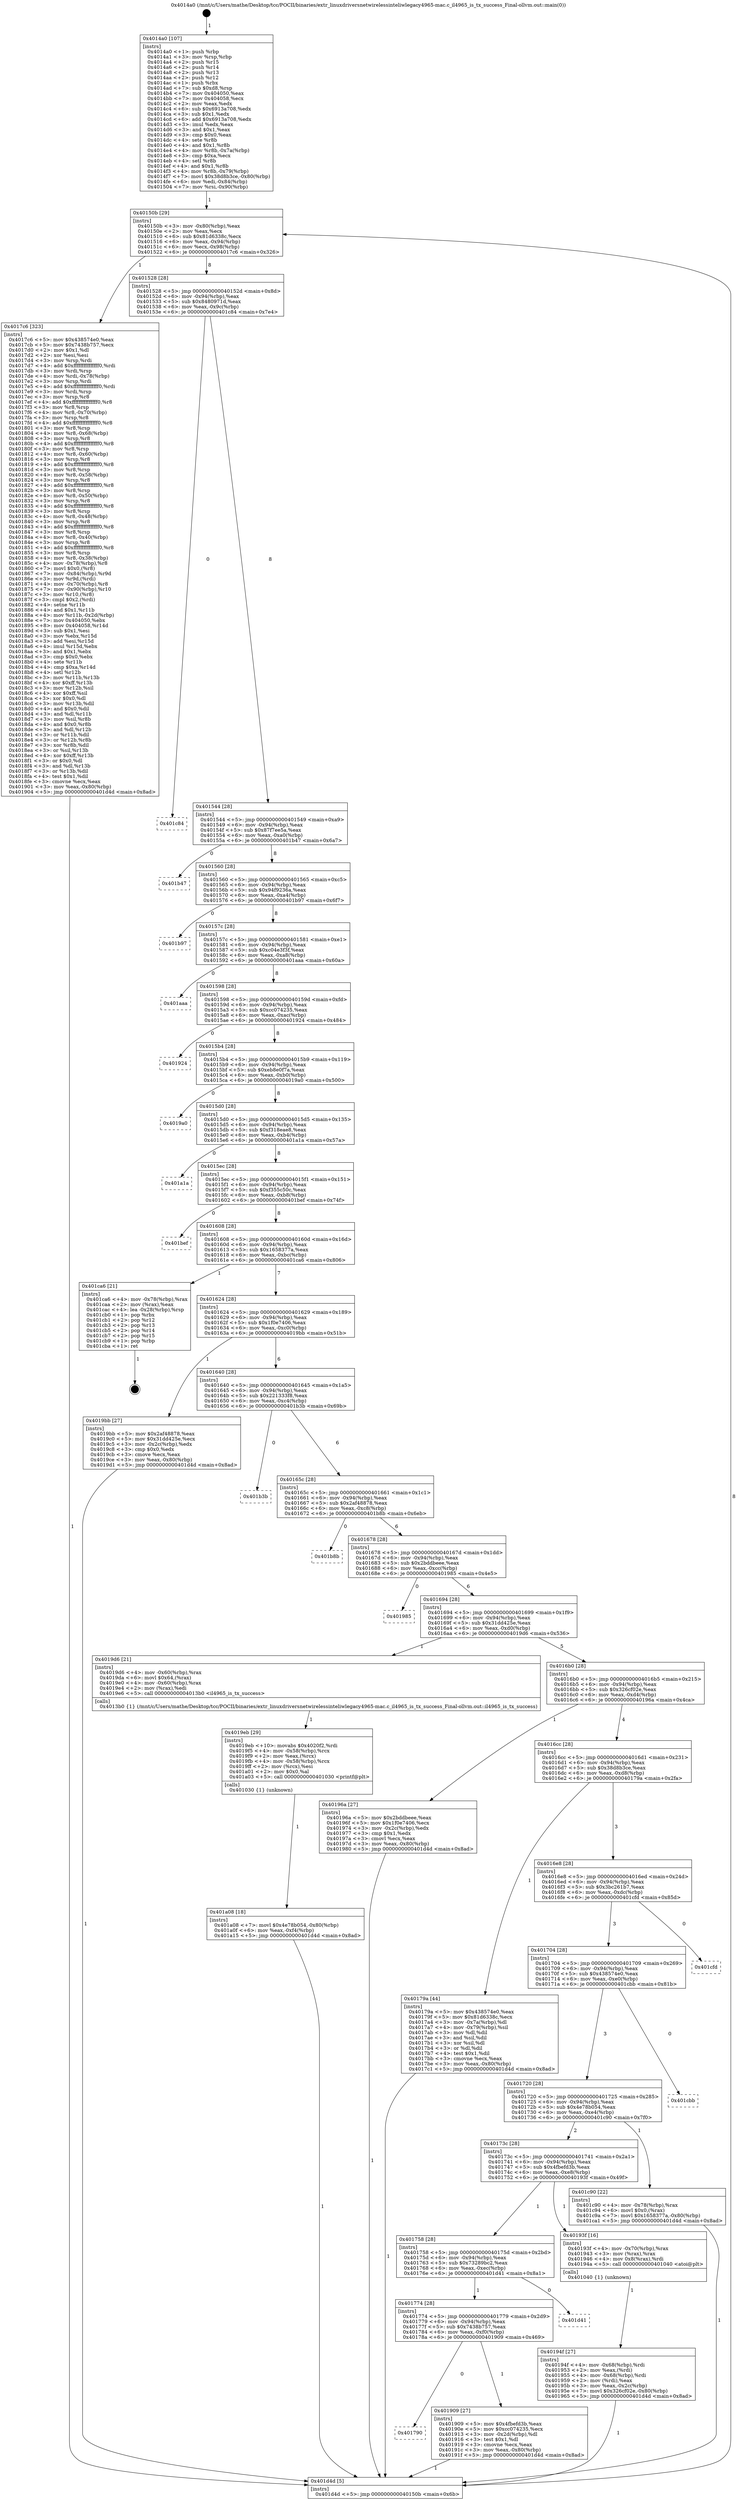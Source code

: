 digraph "0x4014a0" {
  label = "0x4014a0 (/mnt/c/Users/mathe/Desktop/tcc/POCII/binaries/extr_linuxdriversnetwirelessinteliwlegacy4965-mac.c_il4965_is_tx_success_Final-ollvm.out::main(0))"
  labelloc = "t"
  node[shape=record]

  Entry [label="",width=0.3,height=0.3,shape=circle,fillcolor=black,style=filled]
  "0x40150b" [label="{
     0x40150b [29]\l
     | [instrs]\l
     &nbsp;&nbsp;0x40150b \<+3\>: mov -0x80(%rbp),%eax\l
     &nbsp;&nbsp;0x40150e \<+2\>: mov %eax,%ecx\l
     &nbsp;&nbsp;0x401510 \<+6\>: sub $0x81d6338c,%ecx\l
     &nbsp;&nbsp;0x401516 \<+6\>: mov %eax,-0x94(%rbp)\l
     &nbsp;&nbsp;0x40151c \<+6\>: mov %ecx,-0x98(%rbp)\l
     &nbsp;&nbsp;0x401522 \<+6\>: je 00000000004017c6 \<main+0x326\>\l
  }"]
  "0x4017c6" [label="{
     0x4017c6 [323]\l
     | [instrs]\l
     &nbsp;&nbsp;0x4017c6 \<+5\>: mov $0x438574e0,%eax\l
     &nbsp;&nbsp;0x4017cb \<+5\>: mov $0x7438b757,%ecx\l
     &nbsp;&nbsp;0x4017d0 \<+2\>: mov $0x1,%dl\l
     &nbsp;&nbsp;0x4017d2 \<+2\>: xor %esi,%esi\l
     &nbsp;&nbsp;0x4017d4 \<+3\>: mov %rsp,%rdi\l
     &nbsp;&nbsp;0x4017d7 \<+4\>: add $0xfffffffffffffff0,%rdi\l
     &nbsp;&nbsp;0x4017db \<+3\>: mov %rdi,%rsp\l
     &nbsp;&nbsp;0x4017de \<+4\>: mov %rdi,-0x78(%rbp)\l
     &nbsp;&nbsp;0x4017e2 \<+3\>: mov %rsp,%rdi\l
     &nbsp;&nbsp;0x4017e5 \<+4\>: add $0xfffffffffffffff0,%rdi\l
     &nbsp;&nbsp;0x4017e9 \<+3\>: mov %rdi,%rsp\l
     &nbsp;&nbsp;0x4017ec \<+3\>: mov %rsp,%r8\l
     &nbsp;&nbsp;0x4017ef \<+4\>: add $0xfffffffffffffff0,%r8\l
     &nbsp;&nbsp;0x4017f3 \<+3\>: mov %r8,%rsp\l
     &nbsp;&nbsp;0x4017f6 \<+4\>: mov %r8,-0x70(%rbp)\l
     &nbsp;&nbsp;0x4017fa \<+3\>: mov %rsp,%r8\l
     &nbsp;&nbsp;0x4017fd \<+4\>: add $0xfffffffffffffff0,%r8\l
     &nbsp;&nbsp;0x401801 \<+3\>: mov %r8,%rsp\l
     &nbsp;&nbsp;0x401804 \<+4\>: mov %r8,-0x68(%rbp)\l
     &nbsp;&nbsp;0x401808 \<+3\>: mov %rsp,%r8\l
     &nbsp;&nbsp;0x40180b \<+4\>: add $0xfffffffffffffff0,%r8\l
     &nbsp;&nbsp;0x40180f \<+3\>: mov %r8,%rsp\l
     &nbsp;&nbsp;0x401812 \<+4\>: mov %r8,-0x60(%rbp)\l
     &nbsp;&nbsp;0x401816 \<+3\>: mov %rsp,%r8\l
     &nbsp;&nbsp;0x401819 \<+4\>: add $0xfffffffffffffff0,%r8\l
     &nbsp;&nbsp;0x40181d \<+3\>: mov %r8,%rsp\l
     &nbsp;&nbsp;0x401820 \<+4\>: mov %r8,-0x58(%rbp)\l
     &nbsp;&nbsp;0x401824 \<+3\>: mov %rsp,%r8\l
     &nbsp;&nbsp;0x401827 \<+4\>: add $0xfffffffffffffff0,%r8\l
     &nbsp;&nbsp;0x40182b \<+3\>: mov %r8,%rsp\l
     &nbsp;&nbsp;0x40182e \<+4\>: mov %r8,-0x50(%rbp)\l
     &nbsp;&nbsp;0x401832 \<+3\>: mov %rsp,%r8\l
     &nbsp;&nbsp;0x401835 \<+4\>: add $0xfffffffffffffff0,%r8\l
     &nbsp;&nbsp;0x401839 \<+3\>: mov %r8,%rsp\l
     &nbsp;&nbsp;0x40183c \<+4\>: mov %r8,-0x48(%rbp)\l
     &nbsp;&nbsp;0x401840 \<+3\>: mov %rsp,%r8\l
     &nbsp;&nbsp;0x401843 \<+4\>: add $0xfffffffffffffff0,%r8\l
     &nbsp;&nbsp;0x401847 \<+3\>: mov %r8,%rsp\l
     &nbsp;&nbsp;0x40184a \<+4\>: mov %r8,-0x40(%rbp)\l
     &nbsp;&nbsp;0x40184e \<+3\>: mov %rsp,%r8\l
     &nbsp;&nbsp;0x401851 \<+4\>: add $0xfffffffffffffff0,%r8\l
     &nbsp;&nbsp;0x401855 \<+3\>: mov %r8,%rsp\l
     &nbsp;&nbsp;0x401858 \<+4\>: mov %r8,-0x38(%rbp)\l
     &nbsp;&nbsp;0x40185c \<+4\>: mov -0x78(%rbp),%r8\l
     &nbsp;&nbsp;0x401860 \<+7\>: movl $0x0,(%r8)\l
     &nbsp;&nbsp;0x401867 \<+7\>: mov -0x84(%rbp),%r9d\l
     &nbsp;&nbsp;0x40186e \<+3\>: mov %r9d,(%rdi)\l
     &nbsp;&nbsp;0x401871 \<+4\>: mov -0x70(%rbp),%r8\l
     &nbsp;&nbsp;0x401875 \<+7\>: mov -0x90(%rbp),%r10\l
     &nbsp;&nbsp;0x40187c \<+3\>: mov %r10,(%r8)\l
     &nbsp;&nbsp;0x40187f \<+3\>: cmpl $0x2,(%rdi)\l
     &nbsp;&nbsp;0x401882 \<+4\>: setne %r11b\l
     &nbsp;&nbsp;0x401886 \<+4\>: and $0x1,%r11b\l
     &nbsp;&nbsp;0x40188a \<+4\>: mov %r11b,-0x2d(%rbp)\l
     &nbsp;&nbsp;0x40188e \<+7\>: mov 0x404050,%ebx\l
     &nbsp;&nbsp;0x401895 \<+8\>: mov 0x404058,%r14d\l
     &nbsp;&nbsp;0x40189d \<+3\>: sub $0x1,%esi\l
     &nbsp;&nbsp;0x4018a0 \<+3\>: mov %ebx,%r15d\l
     &nbsp;&nbsp;0x4018a3 \<+3\>: add %esi,%r15d\l
     &nbsp;&nbsp;0x4018a6 \<+4\>: imul %r15d,%ebx\l
     &nbsp;&nbsp;0x4018aa \<+3\>: and $0x1,%ebx\l
     &nbsp;&nbsp;0x4018ad \<+3\>: cmp $0x0,%ebx\l
     &nbsp;&nbsp;0x4018b0 \<+4\>: sete %r11b\l
     &nbsp;&nbsp;0x4018b4 \<+4\>: cmp $0xa,%r14d\l
     &nbsp;&nbsp;0x4018b8 \<+4\>: setl %r12b\l
     &nbsp;&nbsp;0x4018bc \<+3\>: mov %r11b,%r13b\l
     &nbsp;&nbsp;0x4018bf \<+4\>: xor $0xff,%r13b\l
     &nbsp;&nbsp;0x4018c3 \<+3\>: mov %r12b,%sil\l
     &nbsp;&nbsp;0x4018c6 \<+4\>: xor $0xff,%sil\l
     &nbsp;&nbsp;0x4018ca \<+3\>: xor $0x0,%dl\l
     &nbsp;&nbsp;0x4018cd \<+3\>: mov %r13b,%dil\l
     &nbsp;&nbsp;0x4018d0 \<+4\>: and $0x0,%dil\l
     &nbsp;&nbsp;0x4018d4 \<+3\>: and %dl,%r11b\l
     &nbsp;&nbsp;0x4018d7 \<+3\>: mov %sil,%r8b\l
     &nbsp;&nbsp;0x4018da \<+4\>: and $0x0,%r8b\l
     &nbsp;&nbsp;0x4018de \<+3\>: and %dl,%r12b\l
     &nbsp;&nbsp;0x4018e1 \<+3\>: or %r11b,%dil\l
     &nbsp;&nbsp;0x4018e4 \<+3\>: or %r12b,%r8b\l
     &nbsp;&nbsp;0x4018e7 \<+3\>: xor %r8b,%dil\l
     &nbsp;&nbsp;0x4018ea \<+3\>: or %sil,%r13b\l
     &nbsp;&nbsp;0x4018ed \<+4\>: xor $0xff,%r13b\l
     &nbsp;&nbsp;0x4018f1 \<+3\>: or $0x0,%dl\l
     &nbsp;&nbsp;0x4018f4 \<+3\>: and %dl,%r13b\l
     &nbsp;&nbsp;0x4018f7 \<+3\>: or %r13b,%dil\l
     &nbsp;&nbsp;0x4018fa \<+4\>: test $0x1,%dil\l
     &nbsp;&nbsp;0x4018fe \<+3\>: cmovne %ecx,%eax\l
     &nbsp;&nbsp;0x401901 \<+3\>: mov %eax,-0x80(%rbp)\l
     &nbsp;&nbsp;0x401904 \<+5\>: jmp 0000000000401d4d \<main+0x8ad\>\l
  }"]
  "0x401528" [label="{
     0x401528 [28]\l
     | [instrs]\l
     &nbsp;&nbsp;0x401528 \<+5\>: jmp 000000000040152d \<main+0x8d\>\l
     &nbsp;&nbsp;0x40152d \<+6\>: mov -0x94(%rbp),%eax\l
     &nbsp;&nbsp;0x401533 \<+5\>: sub $0x8480971d,%eax\l
     &nbsp;&nbsp;0x401538 \<+6\>: mov %eax,-0x9c(%rbp)\l
     &nbsp;&nbsp;0x40153e \<+6\>: je 0000000000401c84 \<main+0x7e4\>\l
  }"]
  Exit [label="",width=0.3,height=0.3,shape=circle,fillcolor=black,style=filled,peripheries=2]
  "0x401c84" [label="{
     0x401c84\l
  }", style=dashed]
  "0x401544" [label="{
     0x401544 [28]\l
     | [instrs]\l
     &nbsp;&nbsp;0x401544 \<+5\>: jmp 0000000000401549 \<main+0xa9\>\l
     &nbsp;&nbsp;0x401549 \<+6\>: mov -0x94(%rbp),%eax\l
     &nbsp;&nbsp;0x40154f \<+5\>: sub $0x87f7ee5a,%eax\l
     &nbsp;&nbsp;0x401554 \<+6\>: mov %eax,-0xa0(%rbp)\l
     &nbsp;&nbsp;0x40155a \<+6\>: je 0000000000401b47 \<main+0x6a7\>\l
  }"]
  "0x401a08" [label="{
     0x401a08 [18]\l
     | [instrs]\l
     &nbsp;&nbsp;0x401a08 \<+7\>: movl $0x4e78b054,-0x80(%rbp)\l
     &nbsp;&nbsp;0x401a0f \<+6\>: mov %eax,-0xf4(%rbp)\l
     &nbsp;&nbsp;0x401a15 \<+5\>: jmp 0000000000401d4d \<main+0x8ad\>\l
  }"]
  "0x401b47" [label="{
     0x401b47\l
  }", style=dashed]
  "0x401560" [label="{
     0x401560 [28]\l
     | [instrs]\l
     &nbsp;&nbsp;0x401560 \<+5\>: jmp 0000000000401565 \<main+0xc5\>\l
     &nbsp;&nbsp;0x401565 \<+6\>: mov -0x94(%rbp),%eax\l
     &nbsp;&nbsp;0x40156b \<+5\>: sub $0x94f9236a,%eax\l
     &nbsp;&nbsp;0x401570 \<+6\>: mov %eax,-0xa4(%rbp)\l
     &nbsp;&nbsp;0x401576 \<+6\>: je 0000000000401b97 \<main+0x6f7\>\l
  }"]
  "0x4019eb" [label="{
     0x4019eb [29]\l
     | [instrs]\l
     &nbsp;&nbsp;0x4019eb \<+10\>: movabs $0x4020f2,%rdi\l
     &nbsp;&nbsp;0x4019f5 \<+4\>: mov -0x58(%rbp),%rcx\l
     &nbsp;&nbsp;0x4019f9 \<+2\>: mov %eax,(%rcx)\l
     &nbsp;&nbsp;0x4019fb \<+4\>: mov -0x58(%rbp),%rcx\l
     &nbsp;&nbsp;0x4019ff \<+2\>: mov (%rcx),%esi\l
     &nbsp;&nbsp;0x401a01 \<+2\>: mov $0x0,%al\l
     &nbsp;&nbsp;0x401a03 \<+5\>: call 0000000000401030 \<printf@plt\>\l
     | [calls]\l
     &nbsp;&nbsp;0x401030 \{1\} (unknown)\l
  }"]
  "0x401b97" [label="{
     0x401b97\l
  }", style=dashed]
  "0x40157c" [label="{
     0x40157c [28]\l
     | [instrs]\l
     &nbsp;&nbsp;0x40157c \<+5\>: jmp 0000000000401581 \<main+0xe1\>\l
     &nbsp;&nbsp;0x401581 \<+6\>: mov -0x94(%rbp),%eax\l
     &nbsp;&nbsp;0x401587 \<+5\>: sub $0xc04e3f3f,%eax\l
     &nbsp;&nbsp;0x40158c \<+6\>: mov %eax,-0xa8(%rbp)\l
     &nbsp;&nbsp;0x401592 \<+6\>: je 0000000000401aaa \<main+0x60a\>\l
  }"]
  "0x40194f" [label="{
     0x40194f [27]\l
     | [instrs]\l
     &nbsp;&nbsp;0x40194f \<+4\>: mov -0x68(%rbp),%rdi\l
     &nbsp;&nbsp;0x401953 \<+2\>: mov %eax,(%rdi)\l
     &nbsp;&nbsp;0x401955 \<+4\>: mov -0x68(%rbp),%rdi\l
     &nbsp;&nbsp;0x401959 \<+2\>: mov (%rdi),%eax\l
     &nbsp;&nbsp;0x40195b \<+3\>: mov %eax,-0x2c(%rbp)\l
     &nbsp;&nbsp;0x40195e \<+7\>: movl $0x326cf02e,-0x80(%rbp)\l
     &nbsp;&nbsp;0x401965 \<+5\>: jmp 0000000000401d4d \<main+0x8ad\>\l
  }"]
  "0x401aaa" [label="{
     0x401aaa\l
  }", style=dashed]
  "0x401598" [label="{
     0x401598 [28]\l
     | [instrs]\l
     &nbsp;&nbsp;0x401598 \<+5\>: jmp 000000000040159d \<main+0xfd\>\l
     &nbsp;&nbsp;0x40159d \<+6\>: mov -0x94(%rbp),%eax\l
     &nbsp;&nbsp;0x4015a3 \<+5\>: sub $0xcc074235,%eax\l
     &nbsp;&nbsp;0x4015a8 \<+6\>: mov %eax,-0xac(%rbp)\l
     &nbsp;&nbsp;0x4015ae \<+6\>: je 0000000000401924 \<main+0x484\>\l
  }"]
  "0x401790" [label="{
     0x401790\l
  }", style=dashed]
  "0x401924" [label="{
     0x401924\l
  }", style=dashed]
  "0x4015b4" [label="{
     0x4015b4 [28]\l
     | [instrs]\l
     &nbsp;&nbsp;0x4015b4 \<+5\>: jmp 00000000004015b9 \<main+0x119\>\l
     &nbsp;&nbsp;0x4015b9 \<+6\>: mov -0x94(%rbp),%eax\l
     &nbsp;&nbsp;0x4015bf \<+5\>: sub $0xeb8e0f7a,%eax\l
     &nbsp;&nbsp;0x4015c4 \<+6\>: mov %eax,-0xb0(%rbp)\l
     &nbsp;&nbsp;0x4015ca \<+6\>: je 00000000004019a0 \<main+0x500\>\l
  }"]
  "0x401909" [label="{
     0x401909 [27]\l
     | [instrs]\l
     &nbsp;&nbsp;0x401909 \<+5\>: mov $0x4fbefd3b,%eax\l
     &nbsp;&nbsp;0x40190e \<+5\>: mov $0xcc074235,%ecx\l
     &nbsp;&nbsp;0x401913 \<+3\>: mov -0x2d(%rbp),%dl\l
     &nbsp;&nbsp;0x401916 \<+3\>: test $0x1,%dl\l
     &nbsp;&nbsp;0x401919 \<+3\>: cmovne %ecx,%eax\l
     &nbsp;&nbsp;0x40191c \<+3\>: mov %eax,-0x80(%rbp)\l
     &nbsp;&nbsp;0x40191f \<+5\>: jmp 0000000000401d4d \<main+0x8ad\>\l
  }"]
  "0x4019a0" [label="{
     0x4019a0\l
  }", style=dashed]
  "0x4015d0" [label="{
     0x4015d0 [28]\l
     | [instrs]\l
     &nbsp;&nbsp;0x4015d0 \<+5\>: jmp 00000000004015d5 \<main+0x135\>\l
     &nbsp;&nbsp;0x4015d5 \<+6\>: mov -0x94(%rbp),%eax\l
     &nbsp;&nbsp;0x4015db \<+5\>: sub $0xf318eae8,%eax\l
     &nbsp;&nbsp;0x4015e0 \<+6\>: mov %eax,-0xb4(%rbp)\l
     &nbsp;&nbsp;0x4015e6 \<+6\>: je 0000000000401a1a \<main+0x57a\>\l
  }"]
  "0x401774" [label="{
     0x401774 [28]\l
     | [instrs]\l
     &nbsp;&nbsp;0x401774 \<+5\>: jmp 0000000000401779 \<main+0x2d9\>\l
     &nbsp;&nbsp;0x401779 \<+6\>: mov -0x94(%rbp),%eax\l
     &nbsp;&nbsp;0x40177f \<+5\>: sub $0x7438b757,%eax\l
     &nbsp;&nbsp;0x401784 \<+6\>: mov %eax,-0xf0(%rbp)\l
     &nbsp;&nbsp;0x40178a \<+6\>: je 0000000000401909 \<main+0x469\>\l
  }"]
  "0x401a1a" [label="{
     0x401a1a\l
  }", style=dashed]
  "0x4015ec" [label="{
     0x4015ec [28]\l
     | [instrs]\l
     &nbsp;&nbsp;0x4015ec \<+5\>: jmp 00000000004015f1 \<main+0x151\>\l
     &nbsp;&nbsp;0x4015f1 \<+6\>: mov -0x94(%rbp),%eax\l
     &nbsp;&nbsp;0x4015f7 \<+5\>: sub $0xf355c50c,%eax\l
     &nbsp;&nbsp;0x4015fc \<+6\>: mov %eax,-0xb8(%rbp)\l
     &nbsp;&nbsp;0x401602 \<+6\>: je 0000000000401bef \<main+0x74f\>\l
  }"]
  "0x401d41" [label="{
     0x401d41\l
  }", style=dashed]
  "0x401bef" [label="{
     0x401bef\l
  }", style=dashed]
  "0x401608" [label="{
     0x401608 [28]\l
     | [instrs]\l
     &nbsp;&nbsp;0x401608 \<+5\>: jmp 000000000040160d \<main+0x16d\>\l
     &nbsp;&nbsp;0x40160d \<+6\>: mov -0x94(%rbp),%eax\l
     &nbsp;&nbsp;0x401613 \<+5\>: sub $0x1658377a,%eax\l
     &nbsp;&nbsp;0x401618 \<+6\>: mov %eax,-0xbc(%rbp)\l
     &nbsp;&nbsp;0x40161e \<+6\>: je 0000000000401ca6 \<main+0x806\>\l
  }"]
  "0x401758" [label="{
     0x401758 [28]\l
     | [instrs]\l
     &nbsp;&nbsp;0x401758 \<+5\>: jmp 000000000040175d \<main+0x2bd\>\l
     &nbsp;&nbsp;0x40175d \<+6\>: mov -0x94(%rbp),%eax\l
     &nbsp;&nbsp;0x401763 \<+5\>: sub $0x73289bc2,%eax\l
     &nbsp;&nbsp;0x401768 \<+6\>: mov %eax,-0xec(%rbp)\l
     &nbsp;&nbsp;0x40176e \<+6\>: je 0000000000401d41 \<main+0x8a1\>\l
  }"]
  "0x401ca6" [label="{
     0x401ca6 [21]\l
     | [instrs]\l
     &nbsp;&nbsp;0x401ca6 \<+4\>: mov -0x78(%rbp),%rax\l
     &nbsp;&nbsp;0x401caa \<+2\>: mov (%rax),%eax\l
     &nbsp;&nbsp;0x401cac \<+4\>: lea -0x28(%rbp),%rsp\l
     &nbsp;&nbsp;0x401cb0 \<+1\>: pop %rbx\l
     &nbsp;&nbsp;0x401cb1 \<+2\>: pop %r12\l
     &nbsp;&nbsp;0x401cb3 \<+2\>: pop %r13\l
     &nbsp;&nbsp;0x401cb5 \<+2\>: pop %r14\l
     &nbsp;&nbsp;0x401cb7 \<+2\>: pop %r15\l
     &nbsp;&nbsp;0x401cb9 \<+1\>: pop %rbp\l
     &nbsp;&nbsp;0x401cba \<+1\>: ret\l
  }"]
  "0x401624" [label="{
     0x401624 [28]\l
     | [instrs]\l
     &nbsp;&nbsp;0x401624 \<+5\>: jmp 0000000000401629 \<main+0x189\>\l
     &nbsp;&nbsp;0x401629 \<+6\>: mov -0x94(%rbp),%eax\l
     &nbsp;&nbsp;0x40162f \<+5\>: sub $0x1f0e7406,%eax\l
     &nbsp;&nbsp;0x401634 \<+6\>: mov %eax,-0xc0(%rbp)\l
     &nbsp;&nbsp;0x40163a \<+6\>: je 00000000004019bb \<main+0x51b\>\l
  }"]
  "0x40193f" [label="{
     0x40193f [16]\l
     | [instrs]\l
     &nbsp;&nbsp;0x40193f \<+4\>: mov -0x70(%rbp),%rax\l
     &nbsp;&nbsp;0x401943 \<+3\>: mov (%rax),%rax\l
     &nbsp;&nbsp;0x401946 \<+4\>: mov 0x8(%rax),%rdi\l
     &nbsp;&nbsp;0x40194a \<+5\>: call 0000000000401040 \<atoi@plt\>\l
     | [calls]\l
     &nbsp;&nbsp;0x401040 \{1\} (unknown)\l
  }"]
  "0x4019bb" [label="{
     0x4019bb [27]\l
     | [instrs]\l
     &nbsp;&nbsp;0x4019bb \<+5\>: mov $0x2af48878,%eax\l
     &nbsp;&nbsp;0x4019c0 \<+5\>: mov $0x31dd425e,%ecx\l
     &nbsp;&nbsp;0x4019c5 \<+3\>: mov -0x2c(%rbp),%edx\l
     &nbsp;&nbsp;0x4019c8 \<+3\>: cmp $0x0,%edx\l
     &nbsp;&nbsp;0x4019cb \<+3\>: cmove %ecx,%eax\l
     &nbsp;&nbsp;0x4019ce \<+3\>: mov %eax,-0x80(%rbp)\l
     &nbsp;&nbsp;0x4019d1 \<+5\>: jmp 0000000000401d4d \<main+0x8ad\>\l
  }"]
  "0x401640" [label="{
     0x401640 [28]\l
     | [instrs]\l
     &nbsp;&nbsp;0x401640 \<+5\>: jmp 0000000000401645 \<main+0x1a5\>\l
     &nbsp;&nbsp;0x401645 \<+6\>: mov -0x94(%rbp),%eax\l
     &nbsp;&nbsp;0x40164b \<+5\>: sub $0x221333f8,%eax\l
     &nbsp;&nbsp;0x401650 \<+6\>: mov %eax,-0xc4(%rbp)\l
     &nbsp;&nbsp;0x401656 \<+6\>: je 0000000000401b3b \<main+0x69b\>\l
  }"]
  "0x40173c" [label="{
     0x40173c [28]\l
     | [instrs]\l
     &nbsp;&nbsp;0x40173c \<+5\>: jmp 0000000000401741 \<main+0x2a1\>\l
     &nbsp;&nbsp;0x401741 \<+6\>: mov -0x94(%rbp),%eax\l
     &nbsp;&nbsp;0x401747 \<+5\>: sub $0x4fbefd3b,%eax\l
     &nbsp;&nbsp;0x40174c \<+6\>: mov %eax,-0xe8(%rbp)\l
     &nbsp;&nbsp;0x401752 \<+6\>: je 000000000040193f \<main+0x49f\>\l
  }"]
  "0x401b3b" [label="{
     0x401b3b\l
  }", style=dashed]
  "0x40165c" [label="{
     0x40165c [28]\l
     | [instrs]\l
     &nbsp;&nbsp;0x40165c \<+5\>: jmp 0000000000401661 \<main+0x1c1\>\l
     &nbsp;&nbsp;0x401661 \<+6\>: mov -0x94(%rbp),%eax\l
     &nbsp;&nbsp;0x401667 \<+5\>: sub $0x2af48878,%eax\l
     &nbsp;&nbsp;0x40166c \<+6\>: mov %eax,-0xc8(%rbp)\l
     &nbsp;&nbsp;0x401672 \<+6\>: je 0000000000401b8b \<main+0x6eb\>\l
  }"]
  "0x401c90" [label="{
     0x401c90 [22]\l
     | [instrs]\l
     &nbsp;&nbsp;0x401c90 \<+4\>: mov -0x78(%rbp),%rax\l
     &nbsp;&nbsp;0x401c94 \<+6\>: movl $0x0,(%rax)\l
     &nbsp;&nbsp;0x401c9a \<+7\>: movl $0x1658377a,-0x80(%rbp)\l
     &nbsp;&nbsp;0x401ca1 \<+5\>: jmp 0000000000401d4d \<main+0x8ad\>\l
  }"]
  "0x401b8b" [label="{
     0x401b8b\l
  }", style=dashed]
  "0x401678" [label="{
     0x401678 [28]\l
     | [instrs]\l
     &nbsp;&nbsp;0x401678 \<+5\>: jmp 000000000040167d \<main+0x1dd\>\l
     &nbsp;&nbsp;0x40167d \<+6\>: mov -0x94(%rbp),%eax\l
     &nbsp;&nbsp;0x401683 \<+5\>: sub $0x2bddbeee,%eax\l
     &nbsp;&nbsp;0x401688 \<+6\>: mov %eax,-0xcc(%rbp)\l
     &nbsp;&nbsp;0x40168e \<+6\>: je 0000000000401985 \<main+0x4e5\>\l
  }"]
  "0x401720" [label="{
     0x401720 [28]\l
     | [instrs]\l
     &nbsp;&nbsp;0x401720 \<+5\>: jmp 0000000000401725 \<main+0x285\>\l
     &nbsp;&nbsp;0x401725 \<+6\>: mov -0x94(%rbp),%eax\l
     &nbsp;&nbsp;0x40172b \<+5\>: sub $0x4e78b054,%eax\l
     &nbsp;&nbsp;0x401730 \<+6\>: mov %eax,-0xe4(%rbp)\l
     &nbsp;&nbsp;0x401736 \<+6\>: je 0000000000401c90 \<main+0x7f0\>\l
  }"]
  "0x401985" [label="{
     0x401985\l
  }", style=dashed]
  "0x401694" [label="{
     0x401694 [28]\l
     | [instrs]\l
     &nbsp;&nbsp;0x401694 \<+5\>: jmp 0000000000401699 \<main+0x1f9\>\l
     &nbsp;&nbsp;0x401699 \<+6\>: mov -0x94(%rbp),%eax\l
     &nbsp;&nbsp;0x40169f \<+5\>: sub $0x31dd425e,%eax\l
     &nbsp;&nbsp;0x4016a4 \<+6\>: mov %eax,-0xd0(%rbp)\l
     &nbsp;&nbsp;0x4016aa \<+6\>: je 00000000004019d6 \<main+0x536\>\l
  }"]
  "0x401cbb" [label="{
     0x401cbb\l
  }", style=dashed]
  "0x4019d6" [label="{
     0x4019d6 [21]\l
     | [instrs]\l
     &nbsp;&nbsp;0x4019d6 \<+4\>: mov -0x60(%rbp),%rax\l
     &nbsp;&nbsp;0x4019da \<+6\>: movl $0x64,(%rax)\l
     &nbsp;&nbsp;0x4019e0 \<+4\>: mov -0x60(%rbp),%rax\l
     &nbsp;&nbsp;0x4019e4 \<+2\>: mov (%rax),%edi\l
     &nbsp;&nbsp;0x4019e6 \<+5\>: call 00000000004013b0 \<il4965_is_tx_success\>\l
     | [calls]\l
     &nbsp;&nbsp;0x4013b0 \{1\} (/mnt/c/Users/mathe/Desktop/tcc/POCII/binaries/extr_linuxdriversnetwirelessinteliwlegacy4965-mac.c_il4965_is_tx_success_Final-ollvm.out::il4965_is_tx_success)\l
  }"]
  "0x4016b0" [label="{
     0x4016b0 [28]\l
     | [instrs]\l
     &nbsp;&nbsp;0x4016b0 \<+5\>: jmp 00000000004016b5 \<main+0x215\>\l
     &nbsp;&nbsp;0x4016b5 \<+6\>: mov -0x94(%rbp),%eax\l
     &nbsp;&nbsp;0x4016bb \<+5\>: sub $0x326cf02e,%eax\l
     &nbsp;&nbsp;0x4016c0 \<+6\>: mov %eax,-0xd4(%rbp)\l
     &nbsp;&nbsp;0x4016c6 \<+6\>: je 000000000040196a \<main+0x4ca\>\l
  }"]
  "0x401704" [label="{
     0x401704 [28]\l
     | [instrs]\l
     &nbsp;&nbsp;0x401704 \<+5\>: jmp 0000000000401709 \<main+0x269\>\l
     &nbsp;&nbsp;0x401709 \<+6\>: mov -0x94(%rbp),%eax\l
     &nbsp;&nbsp;0x40170f \<+5\>: sub $0x438574e0,%eax\l
     &nbsp;&nbsp;0x401714 \<+6\>: mov %eax,-0xe0(%rbp)\l
     &nbsp;&nbsp;0x40171a \<+6\>: je 0000000000401cbb \<main+0x81b\>\l
  }"]
  "0x40196a" [label="{
     0x40196a [27]\l
     | [instrs]\l
     &nbsp;&nbsp;0x40196a \<+5\>: mov $0x2bddbeee,%eax\l
     &nbsp;&nbsp;0x40196f \<+5\>: mov $0x1f0e7406,%ecx\l
     &nbsp;&nbsp;0x401974 \<+3\>: mov -0x2c(%rbp),%edx\l
     &nbsp;&nbsp;0x401977 \<+3\>: cmp $0x1,%edx\l
     &nbsp;&nbsp;0x40197a \<+3\>: cmovl %ecx,%eax\l
     &nbsp;&nbsp;0x40197d \<+3\>: mov %eax,-0x80(%rbp)\l
     &nbsp;&nbsp;0x401980 \<+5\>: jmp 0000000000401d4d \<main+0x8ad\>\l
  }"]
  "0x4016cc" [label="{
     0x4016cc [28]\l
     | [instrs]\l
     &nbsp;&nbsp;0x4016cc \<+5\>: jmp 00000000004016d1 \<main+0x231\>\l
     &nbsp;&nbsp;0x4016d1 \<+6\>: mov -0x94(%rbp),%eax\l
     &nbsp;&nbsp;0x4016d7 \<+5\>: sub $0x38d8b3ce,%eax\l
     &nbsp;&nbsp;0x4016dc \<+6\>: mov %eax,-0xd8(%rbp)\l
     &nbsp;&nbsp;0x4016e2 \<+6\>: je 000000000040179a \<main+0x2fa\>\l
  }"]
  "0x401cfd" [label="{
     0x401cfd\l
  }", style=dashed]
  "0x40179a" [label="{
     0x40179a [44]\l
     | [instrs]\l
     &nbsp;&nbsp;0x40179a \<+5\>: mov $0x438574e0,%eax\l
     &nbsp;&nbsp;0x40179f \<+5\>: mov $0x81d6338c,%ecx\l
     &nbsp;&nbsp;0x4017a4 \<+3\>: mov -0x7a(%rbp),%dl\l
     &nbsp;&nbsp;0x4017a7 \<+4\>: mov -0x79(%rbp),%sil\l
     &nbsp;&nbsp;0x4017ab \<+3\>: mov %dl,%dil\l
     &nbsp;&nbsp;0x4017ae \<+3\>: and %sil,%dil\l
     &nbsp;&nbsp;0x4017b1 \<+3\>: xor %sil,%dl\l
     &nbsp;&nbsp;0x4017b4 \<+3\>: or %dl,%dil\l
     &nbsp;&nbsp;0x4017b7 \<+4\>: test $0x1,%dil\l
     &nbsp;&nbsp;0x4017bb \<+3\>: cmovne %ecx,%eax\l
     &nbsp;&nbsp;0x4017be \<+3\>: mov %eax,-0x80(%rbp)\l
     &nbsp;&nbsp;0x4017c1 \<+5\>: jmp 0000000000401d4d \<main+0x8ad\>\l
  }"]
  "0x4016e8" [label="{
     0x4016e8 [28]\l
     | [instrs]\l
     &nbsp;&nbsp;0x4016e8 \<+5\>: jmp 00000000004016ed \<main+0x24d\>\l
     &nbsp;&nbsp;0x4016ed \<+6\>: mov -0x94(%rbp),%eax\l
     &nbsp;&nbsp;0x4016f3 \<+5\>: sub $0x3bc261b7,%eax\l
     &nbsp;&nbsp;0x4016f8 \<+6\>: mov %eax,-0xdc(%rbp)\l
     &nbsp;&nbsp;0x4016fe \<+6\>: je 0000000000401cfd \<main+0x85d\>\l
  }"]
  "0x401d4d" [label="{
     0x401d4d [5]\l
     | [instrs]\l
     &nbsp;&nbsp;0x401d4d \<+5\>: jmp 000000000040150b \<main+0x6b\>\l
  }"]
  "0x4014a0" [label="{
     0x4014a0 [107]\l
     | [instrs]\l
     &nbsp;&nbsp;0x4014a0 \<+1\>: push %rbp\l
     &nbsp;&nbsp;0x4014a1 \<+3\>: mov %rsp,%rbp\l
     &nbsp;&nbsp;0x4014a4 \<+2\>: push %r15\l
     &nbsp;&nbsp;0x4014a6 \<+2\>: push %r14\l
     &nbsp;&nbsp;0x4014a8 \<+2\>: push %r13\l
     &nbsp;&nbsp;0x4014aa \<+2\>: push %r12\l
     &nbsp;&nbsp;0x4014ac \<+1\>: push %rbx\l
     &nbsp;&nbsp;0x4014ad \<+7\>: sub $0xd8,%rsp\l
     &nbsp;&nbsp;0x4014b4 \<+7\>: mov 0x404050,%eax\l
     &nbsp;&nbsp;0x4014bb \<+7\>: mov 0x404058,%ecx\l
     &nbsp;&nbsp;0x4014c2 \<+2\>: mov %eax,%edx\l
     &nbsp;&nbsp;0x4014c4 \<+6\>: sub $0x6913a708,%edx\l
     &nbsp;&nbsp;0x4014ca \<+3\>: sub $0x1,%edx\l
     &nbsp;&nbsp;0x4014cd \<+6\>: add $0x6913a708,%edx\l
     &nbsp;&nbsp;0x4014d3 \<+3\>: imul %edx,%eax\l
     &nbsp;&nbsp;0x4014d6 \<+3\>: and $0x1,%eax\l
     &nbsp;&nbsp;0x4014d9 \<+3\>: cmp $0x0,%eax\l
     &nbsp;&nbsp;0x4014dc \<+4\>: sete %r8b\l
     &nbsp;&nbsp;0x4014e0 \<+4\>: and $0x1,%r8b\l
     &nbsp;&nbsp;0x4014e4 \<+4\>: mov %r8b,-0x7a(%rbp)\l
     &nbsp;&nbsp;0x4014e8 \<+3\>: cmp $0xa,%ecx\l
     &nbsp;&nbsp;0x4014eb \<+4\>: setl %r8b\l
     &nbsp;&nbsp;0x4014ef \<+4\>: and $0x1,%r8b\l
     &nbsp;&nbsp;0x4014f3 \<+4\>: mov %r8b,-0x79(%rbp)\l
     &nbsp;&nbsp;0x4014f7 \<+7\>: movl $0x38d8b3ce,-0x80(%rbp)\l
     &nbsp;&nbsp;0x4014fe \<+6\>: mov %edi,-0x84(%rbp)\l
     &nbsp;&nbsp;0x401504 \<+7\>: mov %rsi,-0x90(%rbp)\l
  }"]
  Entry -> "0x4014a0" [label=" 1"]
  "0x40150b" -> "0x4017c6" [label=" 1"]
  "0x40150b" -> "0x401528" [label=" 8"]
  "0x401ca6" -> Exit [label=" 1"]
  "0x401528" -> "0x401c84" [label=" 0"]
  "0x401528" -> "0x401544" [label=" 8"]
  "0x401c90" -> "0x401d4d" [label=" 1"]
  "0x401544" -> "0x401b47" [label=" 0"]
  "0x401544" -> "0x401560" [label=" 8"]
  "0x401a08" -> "0x401d4d" [label=" 1"]
  "0x401560" -> "0x401b97" [label=" 0"]
  "0x401560" -> "0x40157c" [label=" 8"]
  "0x4019eb" -> "0x401a08" [label=" 1"]
  "0x40157c" -> "0x401aaa" [label=" 0"]
  "0x40157c" -> "0x401598" [label=" 8"]
  "0x4019d6" -> "0x4019eb" [label=" 1"]
  "0x401598" -> "0x401924" [label=" 0"]
  "0x401598" -> "0x4015b4" [label=" 8"]
  "0x4019bb" -> "0x401d4d" [label=" 1"]
  "0x4015b4" -> "0x4019a0" [label=" 0"]
  "0x4015b4" -> "0x4015d0" [label=" 8"]
  "0x40196a" -> "0x401d4d" [label=" 1"]
  "0x4015d0" -> "0x401a1a" [label=" 0"]
  "0x4015d0" -> "0x4015ec" [label=" 8"]
  "0x40193f" -> "0x40194f" [label=" 1"]
  "0x4015ec" -> "0x401bef" [label=" 0"]
  "0x4015ec" -> "0x401608" [label=" 8"]
  "0x401909" -> "0x401d4d" [label=" 1"]
  "0x401608" -> "0x401ca6" [label=" 1"]
  "0x401608" -> "0x401624" [label=" 7"]
  "0x401774" -> "0x401909" [label=" 1"]
  "0x401624" -> "0x4019bb" [label=" 1"]
  "0x401624" -> "0x401640" [label=" 6"]
  "0x40194f" -> "0x401d4d" [label=" 1"]
  "0x401640" -> "0x401b3b" [label=" 0"]
  "0x401640" -> "0x40165c" [label=" 6"]
  "0x401758" -> "0x401d41" [label=" 0"]
  "0x40165c" -> "0x401b8b" [label=" 0"]
  "0x40165c" -> "0x401678" [label=" 6"]
  "0x401774" -> "0x401790" [label=" 0"]
  "0x401678" -> "0x401985" [label=" 0"]
  "0x401678" -> "0x401694" [label=" 6"]
  "0x40173c" -> "0x40193f" [label=" 1"]
  "0x401694" -> "0x4019d6" [label=" 1"]
  "0x401694" -> "0x4016b0" [label=" 5"]
  "0x401758" -> "0x401774" [label=" 1"]
  "0x4016b0" -> "0x40196a" [label=" 1"]
  "0x4016b0" -> "0x4016cc" [label=" 4"]
  "0x401720" -> "0x401c90" [label=" 1"]
  "0x4016cc" -> "0x40179a" [label=" 1"]
  "0x4016cc" -> "0x4016e8" [label=" 3"]
  "0x40179a" -> "0x401d4d" [label=" 1"]
  "0x4014a0" -> "0x40150b" [label=" 1"]
  "0x401d4d" -> "0x40150b" [label=" 8"]
  "0x40173c" -> "0x401758" [label=" 1"]
  "0x4017c6" -> "0x401d4d" [label=" 1"]
  "0x401704" -> "0x401720" [label=" 3"]
  "0x4016e8" -> "0x401cfd" [label=" 0"]
  "0x4016e8" -> "0x401704" [label=" 3"]
  "0x401720" -> "0x40173c" [label=" 2"]
  "0x401704" -> "0x401cbb" [label=" 0"]
}
